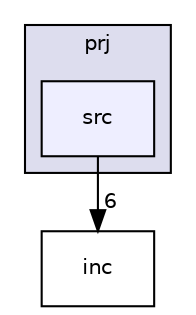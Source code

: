 digraph "/home/michal/Pulpit/macierz_org/prj/src" {
  compound=true
  node [ fontsize="10", fontname="Helvetica"];
  edge [ labelfontsize="10", labelfontname="Helvetica"];
  subgraph clusterdir_6893f2c23034d7273bd20cb8a53ba93e {
    graph [ bgcolor="#ddddee", pencolor="black", label="prj" fontname="Helvetica", fontsize="10", URL="dir_6893f2c23034d7273bd20cb8a53ba93e.html"]
  dir_a7e8dfcbe8c5ae85bf842054c8a6c5cb [shape=box, label="src", style="filled", fillcolor="#eeeeff", pencolor="black", URL="dir_a7e8dfcbe8c5ae85bf842054c8a6c5cb.html"];
  }
  dir_908f9791d2beaf4a3c8671866758635b [shape=box label="inc" URL="dir_908f9791d2beaf4a3c8671866758635b.html"];
  dir_a7e8dfcbe8c5ae85bf842054c8a6c5cb->dir_908f9791d2beaf4a3c8671866758635b [headlabel="6", labeldistance=1.5 headhref="dir_000003_000002.html"];
}
